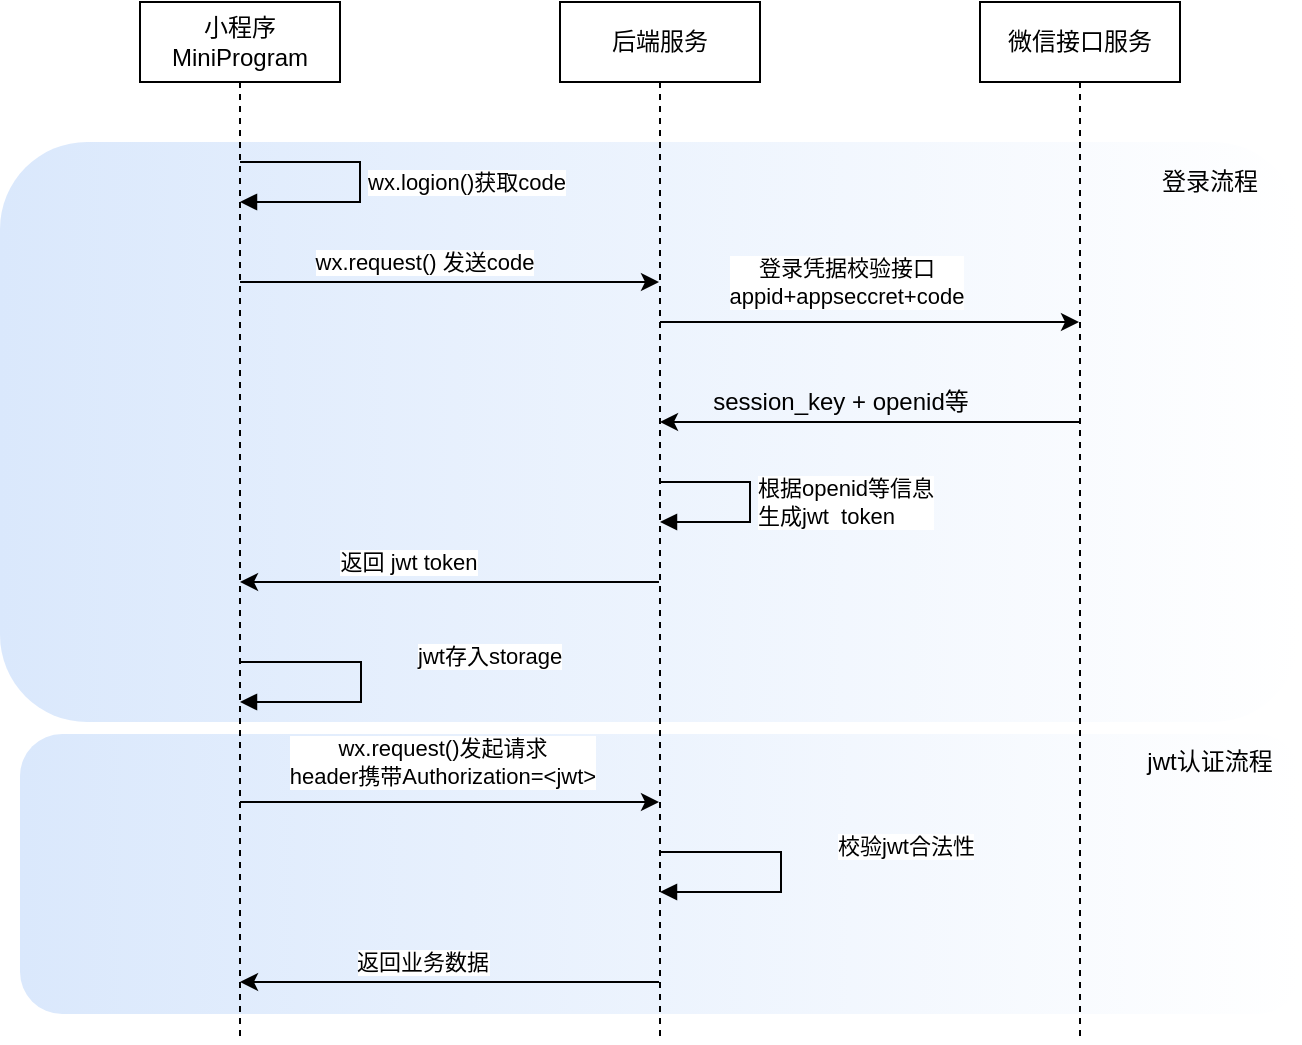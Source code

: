 <mxfile version="13.6.2" type="github">
  <diagram id="gIrZIF5sypIKxF6phLEM" name="Page-1">
    <mxGraphModel dx="1070" dy="601" grid="0" gridSize="10" guides="1" tooltips="1" connect="1" arrows="1" fold="1" page="1" pageScale="1" pageWidth="827" pageHeight="1169" math="0" shadow="0">
      <root>
        <mxCell id="0" />
        <mxCell id="1" parent="0" />
        <mxCell id="CDHDSIbx98D0MKYmErTL-31" value="" style="rounded=1;whiteSpace=wrap;html=1;dashed=1;fillColor=#dae8fc;gradientColor=#ffffff;gradientDirection=east;strokeColor=none;" vertex="1" parent="1">
          <mxGeometry x="120" y="526" width="640" height="140" as="geometry" />
        </mxCell>
        <mxCell id="CDHDSIbx98D0MKYmErTL-29" value="" style="rounded=1;whiteSpace=wrap;html=1;dashed=1;fillColor=#dae8fc;strokeColor=none;gradientColor=#ffffff;gradientDirection=east;" vertex="1" parent="1">
          <mxGeometry x="110" y="230" width="650" height="290" as="geometry" />
        </mxCell>
        <mxCell id="CDHDSIbx98D0MKYmErTL-1" value="小程序&lt;br&gt;MiniProgram" style="shape=umlLifeline;perimeter=lifelinePerimeter;whiteSpace=wrap;html=1;container=1;collapsible=0;recursiveResize=0;outlineConnect=0;" vertex="1" parent="1">
          <mxGeometry x="180" y="160" width="100" height="520" as="geometry" />
        </mxCell>
        <mxCell id="CDHDSIbx98D0MKYmErTL-2" value="后端服务" style="shape=umlLifeline;perimeter=lifelinePerimeter;whiteSpace=wrap;html=1;container=1;collapsible=0;recursiveResize=0;outlineConnect=0;" vertex="1" parent="1">
          <mxGeometry x="390" y="160" width="100" height="520" as="geometry" />
        </mxCell>
        <mxCell id="CDHDSIbx98D0MKYmErTL-3" value="微信接口服务" style="shape=umlLifeline;perimeter=lifelinePerimeter;whiteSpace=wrap;html=1;container=1;collapsible=0;recursiveResize=0;outlineConnect=0;" vertex="1" parent="1">
          <mxGeometry x="600" y="160" width="100" height="520" as="geometry" />
        </mxCell>
        <mxCell id="CDHDSIbx98D0MKYmErTL-11" value="wx.request() 发送code" style="endArrow=classic;html=1;" edge="1" parent="1" source="CDHDSIbx98D0MKYmErTL-1" target="CDHDSIbx98D0MKYmErTL-2">
          <mxGeometry x="-0.138" y="10" width="50" height="50" relative="1" as="geometry">
            <mxPoint x="390" y="420" as="sourcePoint" />
            <mxPoint x="440" y="370" as="targetPoint" />
            <Array as="points">
              <mxPoint x="320" y="300" />
            </Array>
            <mxPoint x="1" as="offset" />
          </mxGeometry>
        </mxCell>
        <mxCell id="CDHDSIbx98D0MKYmErTL-15" value="" style="endArrow=classic;html=1;" edge="1" parent="1" source="CDHDSIbx98D0MKYmErTL-2" target="CDHDSIbx98D0MKYmErTL-3">
          <mxGeometry width="50" height="50" relative="1" as="geometry">
            <mxPoint x="390" y="420" as="sourcePoint" />
            <mxPoint x="440" y="370" as="targetPoint" />
            <Array as="points">
              <mxPoint x="550" y="320" />
            </Array>
          </mxGeometry>
        </mxCell>
        <mxCell id="CDHDSIbx98D0MKYmErTL-16" value="登录凭据校验接口&lt;br&gt;appid+appseccret+code" style="edgeLabel;html=1;align=center;verticalAlign=middle;resizable=0;points=[];" vertex="1" connectable="0" parent="CDHDSIbx98D0MKYmErTL-15">
          <mxGeometry x="0.052" y="-17" relative="1" as="geometry">
            <mxPoint x="-17" y="-37" as="offset" />
          </mxGeometry>
        </mxCell>
        <mxCell id="CDHDSIbx98D0MKYmErTL-17" value="" style="endArrow=classic;html=1;" edge="1" parent="1" source="CDHDSIbx98D0MKYmErTL-3">
          <mxGeometry width="50" height="50" relative="1" as="geometry">
            <mxPoint x="390" y="420" as="sourcePoint" />
            <mxPoint x="440" y="370" as="targetPoint" />
          </mxGeometry>
        </mxCell>
        <mxCell id="CDHDSIbx98D0MKYmErTL-18" value="session_key + openid等" style="text;html=1;align=center;verticalAlign=middle;resizable=0;points=[];autosize=1;" vertex="1" parent="1">
          <mxGeometry x="460" y="350" width="140" height="20" as="geometry" />
        </mxCell>
        <mxCell id="CDHDSIbx98D0MKYmErTL-19" value="wx.logion()获取code" style="edgeStyle=orthogonalEdgeStyle;html=1;align=left;spacingLeft=2;endArrow=block;rounded=0;" edge="1" parent="1" source="CDHDSIbx98D0MKYmErTL-1" target="CDHDSIbx98D0MKYmErTL-1">
          <mxGeometry relative="1" as="geometry">
            <mxPoint x="245" y="240" as="sourcePoint" />
            <Array as="points">
              <mxPoint x="290" y="240" />
              <mxPoint x="290" y="260" />
            </Array>
            <mxPoint x="245" y="260" as="targetPoint" />
            <mxPoint as="offset" />
          </mxGeometry>
        </mxCell>
        <mxCell id="CDHDSIbx98D0MKYmErTL-10" value="根据openid等信息&lt;br&gt;生成jwt &amp;nbsp;token" style="edgeStyle=orthogonalEdgeStyle;html=1;align=left;spacingLeft=2;endArrow=block;rounded=0;entryX=1;entryY=0;" edge="1" parent="1">
          <mxGeometry relative="1" as="geometry">
            <mxPoint x="440" y="400" as="sourcePoint" />
            <Array as="points">
              <mxPoint x="485" y="400" />
              <mxPoint x="485" y="420" />
            </Array>
            <mxPoint x="440" y="420" as="targetPoint" />
          </mxGeometry>
        </mxCell>
        <mxCell id="CDHDSIbx98D0MKYmErTL-20" value="" style="endArrow=classic;html=1;" edge="1" parent="1" source="CDHDSIbx98D0MKYmErTL-2" target="CDHDSIbx98D0MKYmErTL-1">
          <mxGeometry width="50" height="50" relative="1" as="geometry">
            <mxPoint x="360" y="480" as="sourcePoint" />
            <mxPoint x="440" y="370" as="targetPoint" />
            <Array as="points">
              <mxPoint x="240" y="450" />
            </Array>
          </mxGeometry>
        </mxCell>
        <mxCell id="CDHDSIbx98D0MKYmErTL-21" value="返回 jwt token" style="edgeLabel;html=1;align=center;verticalAlign=middle;resizable=0;points=[];" vertex="1" connectable="0" parent="CDHDSIbx98D0MKYmErTL-20">
          <mxGeometry x="0.9" y="-72" relative="1" as="geometry">
            <mxPoint x="73" y="62" as="offset" />
          </mxGeometry>
        </mxCell>
        <mxCell id="CDHDSIbx98D0MKYmErTL-22" value="jwt存入storage" style="edgeStyle=orthogonalEdgeStyle;html=1;align=left;spacingLeft=2;endArrow=block;rounded=0;" edge="1" parent="1">
          <mxGeometry x="0.142" y="-14" relative="1" as="geometry">
            <mxPoint x="230" y="490" as="sourcePoint" />
            <Array as="points">
              <mxPoint x="290.5" y="490" />
              <mxPoint x="290.5" y="510" />
            </Array>
            <mxPoint x="230" y="510" as="targetPoint" />
            <mxPoint x="24" y="-9" as="offset" />
          </mxGeometry>
        </mxCell>
        <mxCell id="CDHDSIbx98D0MKYmErTL-23" value="" style="endArrow=classic;html=1;" edge="1" parent="1" source="CDHDSIbx98D0MKYmErTL-1" target="CDHDSIbx98D0MKYmErTL-2">
          <mxGeometry width="50" height="50" relative="1" as="geometry">
            <mxPoint x="290" y="570" as="sourcePoint" />
            <mxPoint x="440" y="370" as="targetPoint" />
            <Array as="points">
              <mxPoint x="320" y="560" />
            </Array>
          </mxGeometry>
        </mxCell>
        <mxCell id="CDHDSIbx98D0MKYmErTL-24" value="wx.request()发起请求&lt;br&gt;header携带Authorization=&amp;lt;jwt&amp;gt;" style="edgeLabel;html=1;align=center;verticalAlign=middle;resizable=0;points=[];" vertex="1" connectable="0" parent="CDHDSIbx98D0MKYmErTL-23">
          <mxGeometry x="0.748" y="2" relative="1" as="geometry">
            <mxPoint x="-82.5" y="-18" as="offset" />
          </mxGeometry>
        </mxCell>
        <mxCell id="CDHDSIbx98D0MKYmErTL-26" value="校验jwt合法性" style="edgeStyle=orthogonalEdgeStyle;html=1;align=left;spacingLeft=2;endArrow=block;rounded=0;" edge="1" parent="1">
          <mxGeometry x="0.142" y="-14" relative="1" as="geometry">
            <mxPoint x="440" y="585" as="sourcePoint" />
            <Array as="points">
              <mxPoint x="500.5" y="585" />
              <mxPoint x="500.5" y="605" />
            </Array>
            <mxPoint x="440" y="605" as="targetPoint" />
            <mxPoint x="24" y="-9" as="offset" />
          </mxGeometry>
        </mxCell>
        <mxCell id="CDHDSIbx98D0MKYmErTL-27" value="" style="endArrow=classic;html=1;" edge="1" parent="1" source="CDHDSIbx98D0MKYmErTL-2" target="CDHDSIbx98D0MKYmErTL-1">
          <mxGeometry width="50" height="50" relative="1" as="geometry">
            <mxPoint x="390" y="470" as="sourcePoint" />
            <mxPoint x="290" y="650" as="targetPoint" />
            <Array as="points">
              <mxPoint x="340" y="650" />
            </Array>
          </mxGeometry>
        </mxCell>
        <mxCell id="CDHDSIbx98D0MKYmErTL-28" value="返回业务数据" style="edgeLabel;html=1;align=center;verticalAlign=middle;resizable=0;points=[];" vertex="1" connectable="0" parent="CDHDSIbx98D0MKYmErTL-27">
          <mxGeometry x="0.576" y="-4" relative="1" as="geometry">
            <mxPoint x="46.5" y="-6" as="offset" />
          </mxGeometry>
        </mxCell>
        <mxCell id="CDHDSIbx98D0MKYmErTL-30" value="登录流程" style="text;html=1;strokeColor=none;fillColor=none;align=center;verticalAlign=middle;whiteSpace=wrap;rounded=0;dashed=1;" vertex="1" parent="1">
          <mxGeometry x="690" y="240" width="50" height="20" as="geometry" />
        </mxCell>
        <mxCell id="CDHDSIbx98D0MKYmErTL-32" value="jwt认证流程" style="text;html=1;strokeColor=none;fillColor=none;align=center;verticalAlign=middle;whiteSpace=wrap;rounded=0;dashed=1;" vertex="1" parent="1">
          <mxGeometry x="680" y="530" width="70" height="20" as="geometry" />
        </mxCell>
      </root>
    </mxGraphModel>
  </diagram>
</mxfile>
